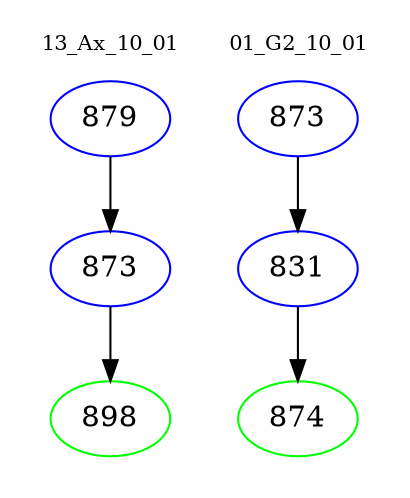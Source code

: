 digraph{
subgraph cluster_0 {
color = white
label = "13_Ax_10_01";
fontsize=10;
T0_879 [label="879", color="blue"]
T0_879 -> T0_873 [color="black"]
T0_873 [label="873", color="blue"]
T0_873 -> T0_898 [color="black"]
T0_898 [label="898", color="green"]
}
subgraph cluster_1 {
color = white
label = "01_G2_10_01";
fontsize=10;
T1_873 [label="873", color="blue"]
T1_873 -> T1_831 [color="black"]
T1_831 [label="831", color="blue"]
T1_831 -> T1_874 [color="black"]
T1_874 [label="874", color="green"]
}
}
